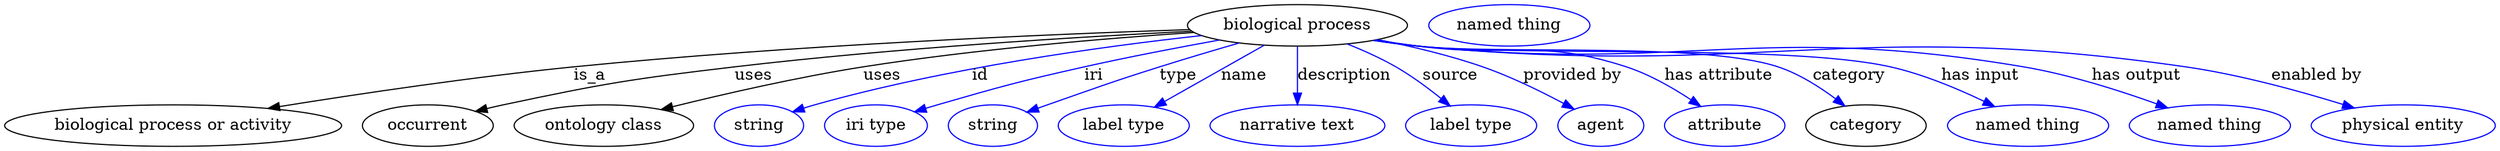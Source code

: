 digraph {
	graph [bb="0,0,2150.9,123"];
	node [label="\N"];
	"biological process"	 [height=0.5,
		label="biological process",
		pos="1116.6,105",
		width=2.6359];
	"biological process or activity"	 [height=0.5,
		pos="145.59,18",
		width=4.0441];
	"biological process" -> "biological process or activity"	 [label=is_a,
		lp="502.59,61.5",
		pos="e,229.89,32.707 1022.7,102.27 899.8,98.079 677.61,88.431 488.59,69 404.11,60.316 308.58,45.717 239.84,34.359"];
	occurrent	 [height=0.5,
		pos="365.59,18",
		width=1.5707];
	"biological process" -> occurrent	 [label=uses,
		lp="647.09,61.5",
		pos="e,407.68,30.167 1024.1,100.64 926.13,95.442 767.1,85.341 630.59,69 541.57,58.344 519.17,55.153 431.59,36 426.97,34.991 422.2,33.86 \
417.42,32.671"];
	"ontology class"	 [height=0.5,
		pos="517.59,18",
		width=2.1484];
	"biological process" -> "ontology class"	 [label=uses,
		lp="758.09,61.5",
		pos="e,568.82,31.636 1026,99.57 949.79,94.221 838.12,84.557 741.59,69 685.94,60.033 623.48,45.425 578.67,34.137"];
	id	 [color=blue,
		height=0.5,
		label=string,
		pos="651.59,18",
		width=1.0652];
	"biological process" -> id	 [color=blue,
		label=id,
		lp="842.59,61.5",
		pos="e,680.8,29.738 1031.4,97.003 946.14,87.588 811.91,68.899 699.59,36 696.61,35.128 693.55,34.159 690.49,33.136",
		style=solid];
	iri	 [color=blue,
		height=0.5,
		label="iri type",
		pos="752.59,18",
		width=1.2277];
	"biological process" -> iri	 [color=blue,
		label=iri,
		lp="940.59,61.5",
		pos="e,786.47,29.672 1047.8,92.601 1013.1,86.086 970.51,77.666 932.59,69 876.15,56.103 862.08,52.495 806.59,36 803.22,34.998 799.74,33.927 \
796.25,32.825",
		style=solid];
	type	 [color=blue,
		height=0.5,
		label=string,
		pos="853.59,18",
		width=1.0652];
	"biological process" -> type	 [color=blue,
		label=type,
		lp="1013.6,61.5",
		pos="e,883.11,29.501 1064.9,89.789 1044,83.512 1019.6,76.064 997.59,69 954.23,55.072 943.41,51.479 900.59,36 898.02,35.071 895.38,34.101 \
892.72,33.113",
		style=solid];
	name	 [color=blue,
		height=0.5,
		label="label type",
		pos="966.59,18",
		width=1.5707];
	"biological process" -> name	 [color=blue,
		label=name,
		lp="1070.6,61.5",
		pos="e,994.14,33.979 1087,87.812 1062.8,73.814 1028.6,53.993 1002.9,39.046",
		style=solid];
	description	 [color=blue,
		height=0.5,
		label="narrative text",
		pos="1116.6,18",
		width=2.0943];
	"biological process" -> description	 [color=blue,
		label=description,
		lp="1157.6,61.5",
		pos="e,1116.6,36.003 1116.6,86.974 1116.6,75.192 1116.6,59.561 1116.6,46.158",
		style=solid];
	source	 [color=blue,
		height=0.5,
		label="label type",
		pos="1266.6,18",
		width=1.5707];
	"biological process" -> source	 [color=blue,
		label=source,
		lp="1248.1,61.5",
		pos="e,1248,35.099 1161.5,88.948 1175.1,83.371 1189.8,76.587 1202.6,69 1215.8,61.194 1229.2,50.916 1240.3,41.633",
		style=solid];
	"provided by"	 [color=blue,
		height=0.5,
		label=agent,
		pos="1378.6,18",
		width=1.0291];
	"biological process" -> "provided by"	 [color=blue,
		label="provided by",
		lp="1354.1,61.5",
		pos="e,1354.6,32.089 1187.3,92.926 1215.5,87.124 1248,79.183 1276.6,69 1300.6,60.448 1326.2,47.614 1345.8,36.961",
		style=solid];
	"has attribute"	 [color=blue,
		height=0.5,
		label=attribute,
		pos="1485.6,18",
		width=1.4443];
	"biological process" -> "has attribute"	 [color=blue,
		label="has attribute",
		lp="1480.6,61.5",
		pos="e,1464.2,34.516 1184.6,92.379 1196.3,90.429 1208.3,88.551 1219.6,87 1299.7,76.034 1323.8,94.412 1400.6,69 1420.3,62.473 1440.3,50.769 \
1456,40.219",
		style=solid];
	category	 [height=0.5,
		pos="1607.6,18",
		width=1.4443];
	"biological process" -> category	 [color=blue,
		label=category,
		lp="1593.6,61.5",
		pos="e,1588.8,34.806 1183.5,92.159 1195.5,90.186 1207.9,88.358 1219.6,87 1288.6,79.009 1465.8,91.131 1531.6,69 1549.4,63.003 1567,51.641 \
1580.8,41.161",
		style=solid];
	"has input"	 [color=blue,
		height=0.5,
		label="named thing",
		pos="1747.6,18",
		width=1.9318];
	"biological process" -> "has input"	 [color=blue,
		label="has input",
		lp="1707.1,61.5",
		pos="e,1718.1,34.361 1182.9,92.115 1195.1,90.121 1207.7,88.297 1219.6,87 1310.3,77.13 1540.7,89.428 1629.6,69 1657.2,62.657 1686.4,50.075 \
1708.9,38.995",
		style=solid];
	"has output"	 [color=blue,
		height=0.5,
		label="named thing",
		pos="1904.6,18",
		width=1.9318];
	"biological process" -> "has output"	 [color=blue,
		label="has output",
		lp="1842.1,61.5",
		pos="e,1866.9,33.275 1182.6,92.066 1194.9,90.064 1207.6,88.249 1219.6,87 1451.8,62.846 1514.5,108.83 1744.6,69 1783.5,62.262 1826,48.371 \
1857.5,36.786",
		style=solid];
	"enabled by"	 [color=blue,
		height=0.5,
		label="physical entity",
		pos="2071.6,18",
		width=2.2026];
	"biological process" -> "enabled by"	 [color=blue,
		label="enabled by",
		lp="1992.1,61.5",
		pos="e,2028,33.075 1182.6,91.995 1194.9,89.999 1207.6,88.206 1219.6,87 1513.8,57.472 1592.1,112.21 1884.6,69 1930.6,62.206 1981.4,47.892 \
2018.4,36.153",
		style=solid];
	"named thing_category"	 [color=blue,
		height=0.5,
		label="named thing",
		pos="1298.6,105",
		width=1.9318];
}
